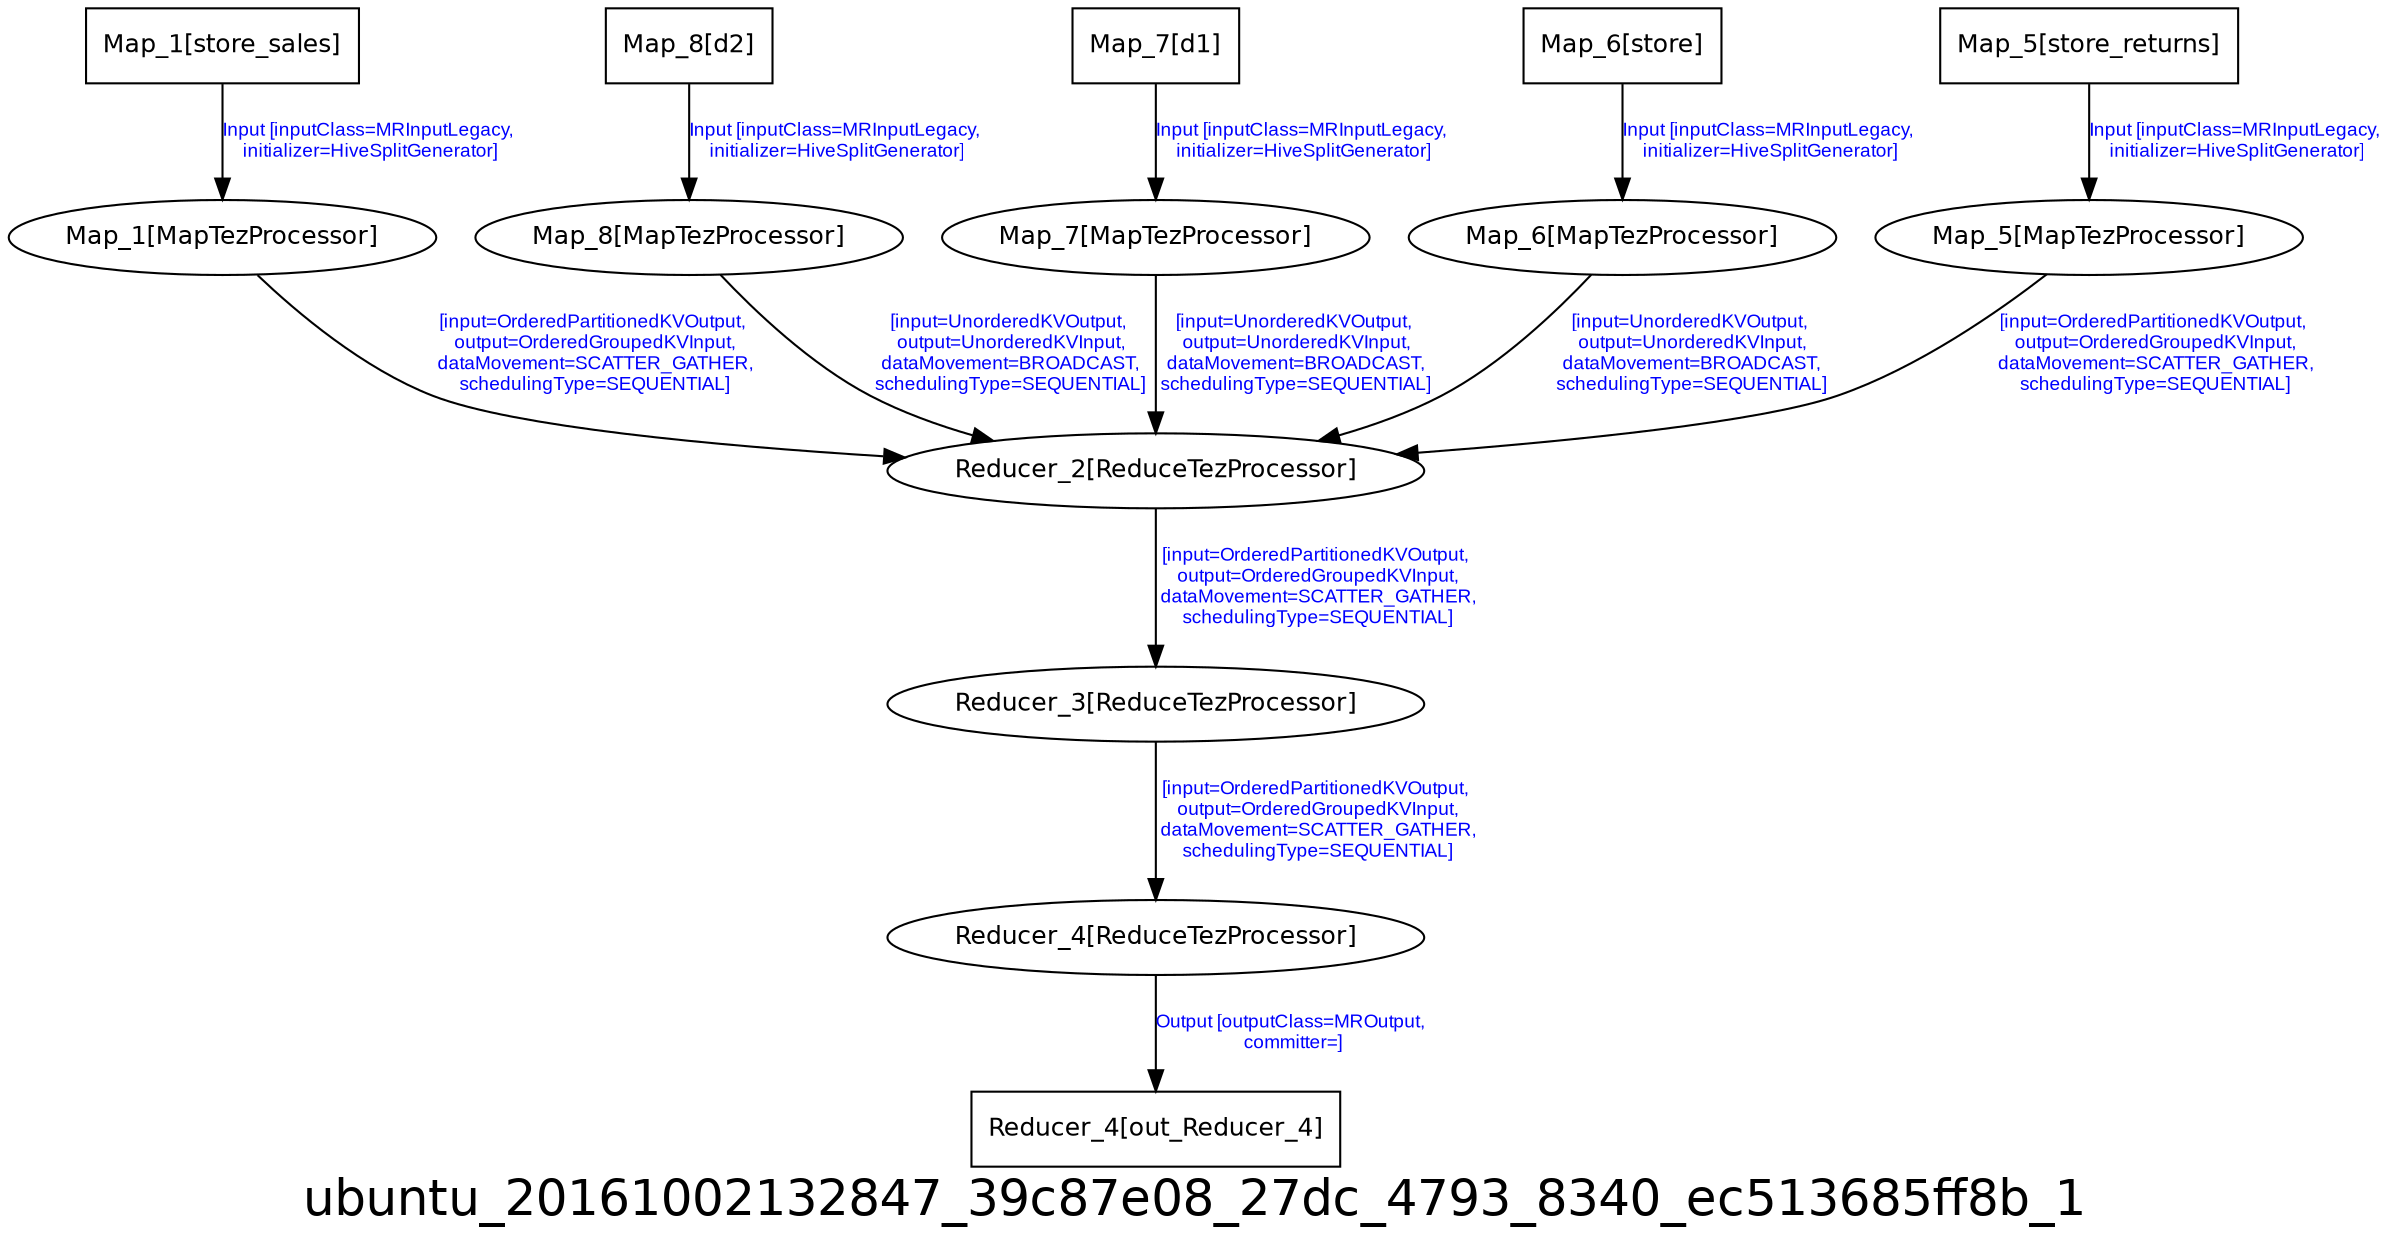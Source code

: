 digraph ubuntu_20161002132847_39c87e08_27dc_4793_8340_ec513685ff8b_1 {
graph [ label="ubuntu_20161002132847_39c87e08_27dc_4793_8340_ec513685ff8b_1", fontsize=24, fontname=Helvetica];
node [fontsize=12, fontname=Helvetica];
edge [fontsize=9, fontcolor=blue, fontname=Arial];
"ubuntu_20161002132847_39c87e08_27dc_4793_8340_ec513685ff8b_1.Map_1_store_sales" [ label = "Map_1[store_sales]", shape = "box" ];
"ubuntu_20161002132847_39c87e08_27dc_4793_8340_ec513685ff8b_1.Map_1_store_sales" -> "ubuntu_20161002132847_39c87e08_27dc_4793_8340_ec513685ff8b_1.Map_1" [ label = "Input [inputClass=MRInputLegacy,\n initializer=HiveSplitGenerator]" ];
"ubuntu_20161002132847_39c87e08_27dc_4793_8340_ec513685ff8b_1.Reducer_4_out_Reducer_4" [ label = "Reducer_4[out_Reducer_4]", shape = "box" ];
"ubuntu_20161002132847_39c87e08_27dc_4793_8340_ec513685ff8b_1.Map_1" [ label = "Map_1[MapTezProcessor]" ];
"ubuntu_20161002132847_39c87e08_27dc_4793_8340_ec513685ff8b_1.Map_1" -> "ubuntu_20161002132847_39c87e08_27dc_4793_8340_ec513685ff8b_1.Reducer_2" [ label = "[input=OrderedPartitionedKVOutput,\n output=OrderedGroupedKVInput,\n dataMovement=SCATTER_GATHER,\n schedulingType=SEQUENTIAL]" ];
"ubuntu_20161002132847_39c87e08_27dc_4793_8340_ec513685ff8b_1.Reducer_4" [ label = "Reducer_4[ReduceTezProcessor]" ];
"ubuntu_20161002132847_39c87e08_27dc_4793_8340_ec513685ff8b_1.Reducer_4" -> "ubuntu_20161002132847_39c87e08_27dc_4793_8340_ec513685ff8b_1.Reducer_4_out_Reducer_4" [ label = "Output [outputClass=MROutput,\n committer=]" ];
"ubuntu_20161002132847_39c87e08_27dc_4793_8340_ec513685ff8b_1.Map_8_d2" [ label = "Map_8[d2]", shape = "box" ];
"ubuntu_20161002132847_39c87e08_27dc_4793_8340_ec513685ff8b_1.Map_8_d2" -> "ubuntu_20161002132847_39c87e08_27dc_4793_8340_ec513685ff8b_1.Map_8" [ label = "Input [inputClass=MRInputLegacy,\n initializer=HiveSplitGenerator]" ];
"ubuntu_20161002132847_39c87e08_27dc_4793_8340_ec513685ff8b_1.Map_7" [ label = "Map_7[MapTezProcessor]" ];
"ubuntu_20161002132847_39c87e08_27dc_4793_8340_ec513685ff8b_1.Map_7" -> "ubuntu_20161002132847_39c87e08_27dc_4793_8340_ec513685ff8b_1.Reducer_2" [ label = "[input=UnorderedKVOutput,\n output=UnorderedKVInput,\n dataMovement=BROADCAST,\n schedulingType=SEQUENTIAL]" ];
"ubuntu_20161002132847_39c87e08_27dc_4793_8340_ec513685ff8b_1.Map_6" [ label = "Map_6[MapTezProcessor]" ];
"ubuntu_20161002132847_39c87e08_27dc_4793_8340_ec513685ff8b_1.Map_6" -> "ubuntu_20161002132847_39c87e08_27dc_4793_8340_ec513685ff8b_1.Reducer_2" [ label = "[input=UnorderedKVOutput,\n output=UnorderedKVInput,\n dataMovement=BROADCAST,\n schedulingType=SEQUENTIAL]" ];
"ubuntu_20161002132847_39c87e08_27dc_4793_8340_ec513685ff8b_1.Reducer_2" [ label = "Reducer_2[ReduceTezProcessor]" ];
"ubuntu_20161002132847_39c87e08_27dc_4793_8340_ec513685ff8b_1.Reducer_2" -> "ubuntu_20161002132847_39c87e08_27dc_4793_8340_ec513685ff8b_1.Reducer_3" [ label = "[input=OrderedPartitionedKVOutput,\n output=OrderedGroupedKVInput,\n dataMovement=SCATTER_GATHER,\n schedulingType=SEQUENTIAL]" ];
"ubuntu_20161002132847_39c87e08_27dc_4793_8340_ec513685ff8b_1.Map_5_store_returns" [ label = "Map_5[store_returns]", shape = "box" ];
"ubuntu_20161002132847_39c87e08_27dc_4793_8340_ec513685ff8b_1.Map_5_store_returns" -> "ubuntu_20161002132847_39c87e08_27dc_4793_8340_ec513685ff8b_1.Map_5" [ label = "Input [inputClass=MRInputLegacy,\n initializer=HiveSplitGenerator]" ];
"ubuntu_20161002132847_39c87e08_27dc_4793_8340_ec513685ff8b_1.Map_5" [ label = "Map_5[MapTezProcessor]" ];
"ubuntu_20161002132847_39c87e08_27dc_4793_8340_ec513685ff8b_1.Map_5" -> "ubuntu_20161002132847_39c87e08_27dc_4793_8340_ec513685ff8b_1.Reducer_2" [ label = "[input=OrderedPartitionedKVOutput,\n output=OrderedGroupedKVInput,\n dataMovement=SCATTER_GATHER,\n schedulingType=SEQUENTIAL]" ];
"ubuntu_20161002132847_39c87e08_27dc_4793_8340_ec513685ff8b_1.Map_7_d1" [ label = "Map_7[d1]", shape = "box" ];
"ubuntu_20161002132847_39c87e08_27dc_4793_8340_ec513685ff8b_1.Map_7_d1" -> "ubuntu_20161002132847_39c87e08_27dc_4793_8340_ec513685ff8b_1.Map_7" [ label = "Input [inputClass=MRInputLegacy,\n initializer=HiveSplitGenerator]" ];
"ubuntu_20161002132847_39c87e08_27dc_4793_8340_ec513685ff8b_1.Map_6_store" [ label = "Map_6[store]", shape = "box" ];
"ubuntu_20161002132847_39c87e08_27dc_4793_8340_ec513685ff8b_1.Map_6_store" -> "ubuntu_20161002132847_39c87e08_27dc_4793_8340_ec513685ff8b_1.Map_6" [ label = "Input [inputClass=MRInputLegacy,\n initializer=HiveSplitGenerator]" ];
"ubuntu_20161002132847_39c87e08_27dc_4793_8340_ec513685ff8b_1.Reducer_3" [ label = "Reducer_3[ReduceTezProcessor]" ];
"ubuntu_20161002132847_39c87e08_27dc_4793_8340_ec513685ff8b_1.Reducer_3" -> "ubuntu_20161002132847_39c87e08_27dc_4793_8340_ec513685ff8b_1.Reducer_4" [ label = "[input=OrderedPartitionedKVOutput,\n output=OrderedGroupedKVInput,\n dataMovement=SCATTER_GATHER,\n schedulingType=SEQUENTIAL]" ];
"ubuntu_20161002132847_39c87e08_27dc_4793_8340_ec513685ff8b_1.Map_8" [ label = "Map_8[MapTezProcessor]" ];
"ubuntu_20161002132847_39c87e08_27dc_4793_8340_ec513685ff8b_1.Map_8" -> "ubuntu_20161002132847_39c87e08_27dc_4793_8340_ec513685ff8b_1.Reducer_2" [ label = "[input=UnorderedKVOutput,\n output=UnorderedKVInput,\n dataMovement=BROADCAST,\n schedulingType=SEQUENTIAL]" ];
}
